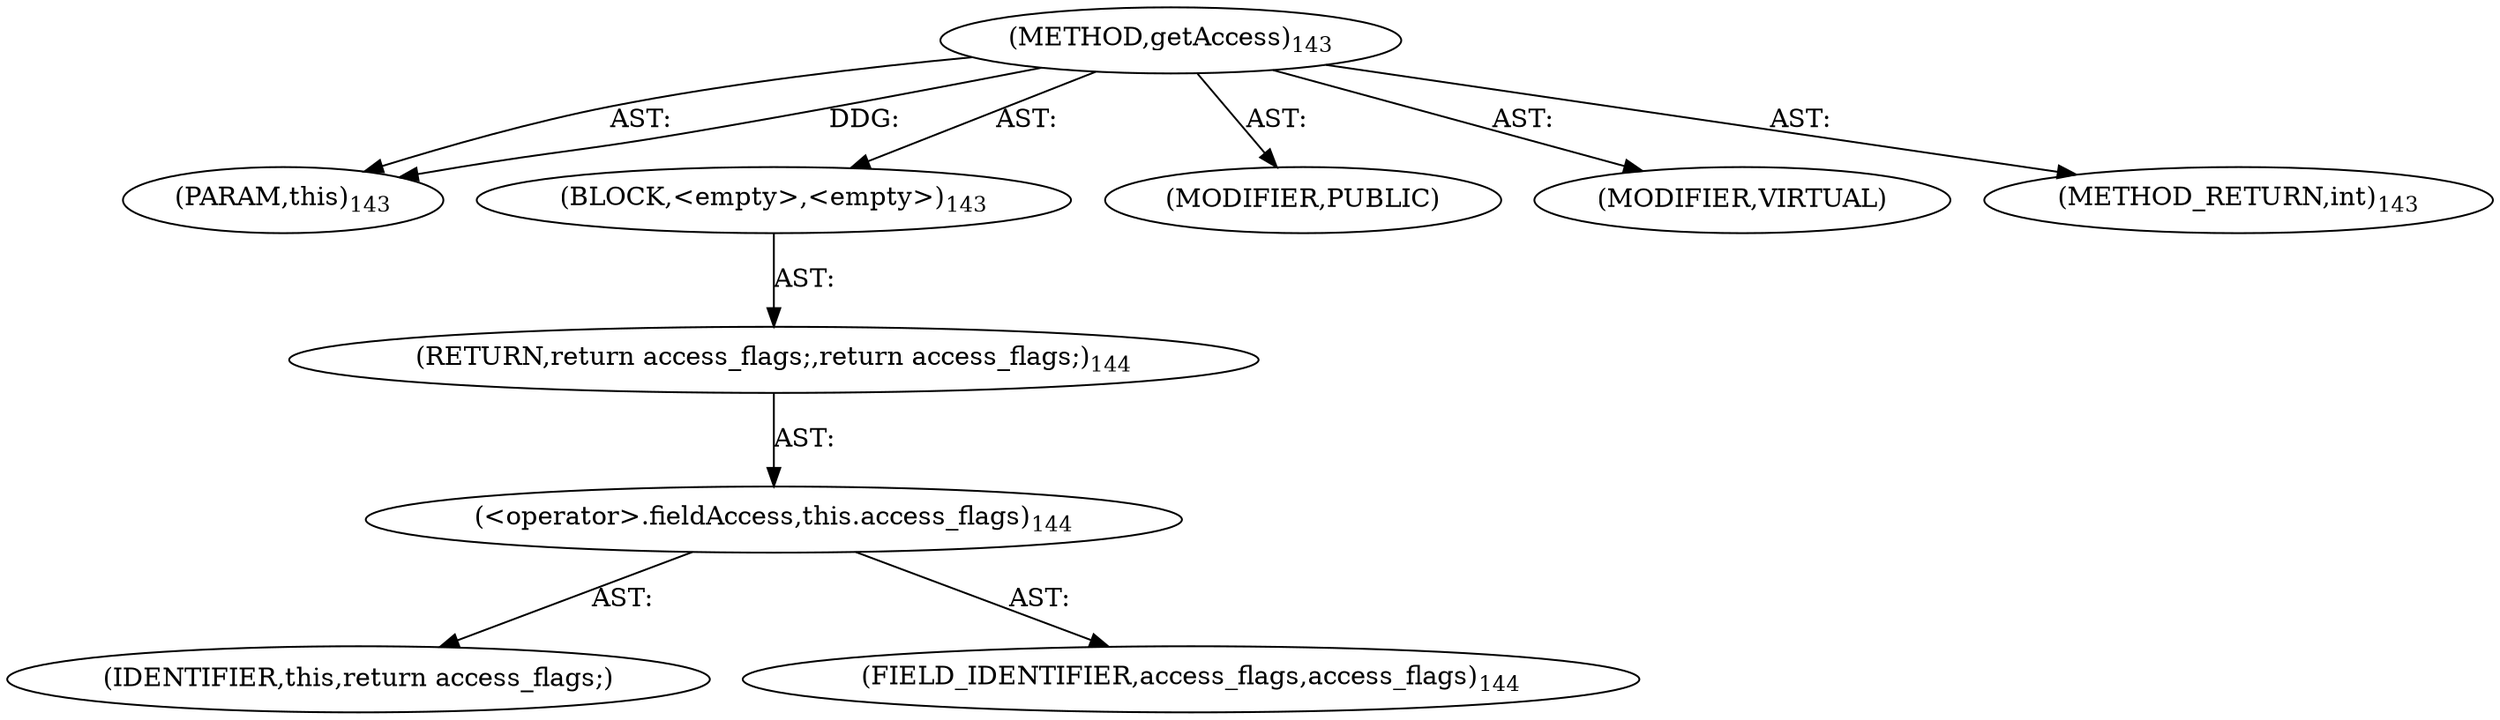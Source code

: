 digraph "getAccess" {  
"111669149697" [label = <(METHOD,getAccess)<SUB>143</SUB>> ]
"115964116996" [label = <(PARAM,this)<SUB>143</SUB>> ]
"25769803784" [label = <(BLOCK,&lt;empty&gt;,&lt;empty&gt;)<SUB>143</SUB>> ]
"146028888064" [label = <(RETURN,return access_flags;,return access_flags;)<SUB>144</SUB>> ]
"30064771153" [label = <(&lt;operator&gt;.fieldAccess,this.access_flags)<SUB>144</SUB>> ]
"68719476819" [label = <(IDENTIFIER,this,return access_flags;)> ]
"55834574855" [label = <(FIELD_IDENTIFIER,access_flags,access_flags)<SUB>144</SUB>> ]
"133143986182" [label = <(MODIFIER,PUBLIC)> ]
"133143986183" [label = <(MODIFIER,VIRTUAL)> ]
"128849018881" [label = <(METHOD_RETURN,int)<SUB>143</SUB>> ]
  "111669149697" -> "115964116996"  [ label = "AST: "] 
  "111669149697" -> "25769803784"  [ label = "AST: "] 
  "111669149697" -> "133143986182"  [ label = "AST: "] 
  "111669149697" -> "133143986183"  [ label = "AST: "] 
  "111669149697" -> "128849018881"  [ label = "AST: "] 
  "25769803784" -> "146028888064"  [ label = "AST: "] 
  "146028888064" -> "30064771153"  [ label = "AST: "] 
  "30064771153" -> "68719476819"  [ label = "AST: "] 
  "30064771153" -> "55834574855"  [ label = "AST: "] 
  "111669149697" -> "115964116996"  [ label = "DDG: "] 
}
